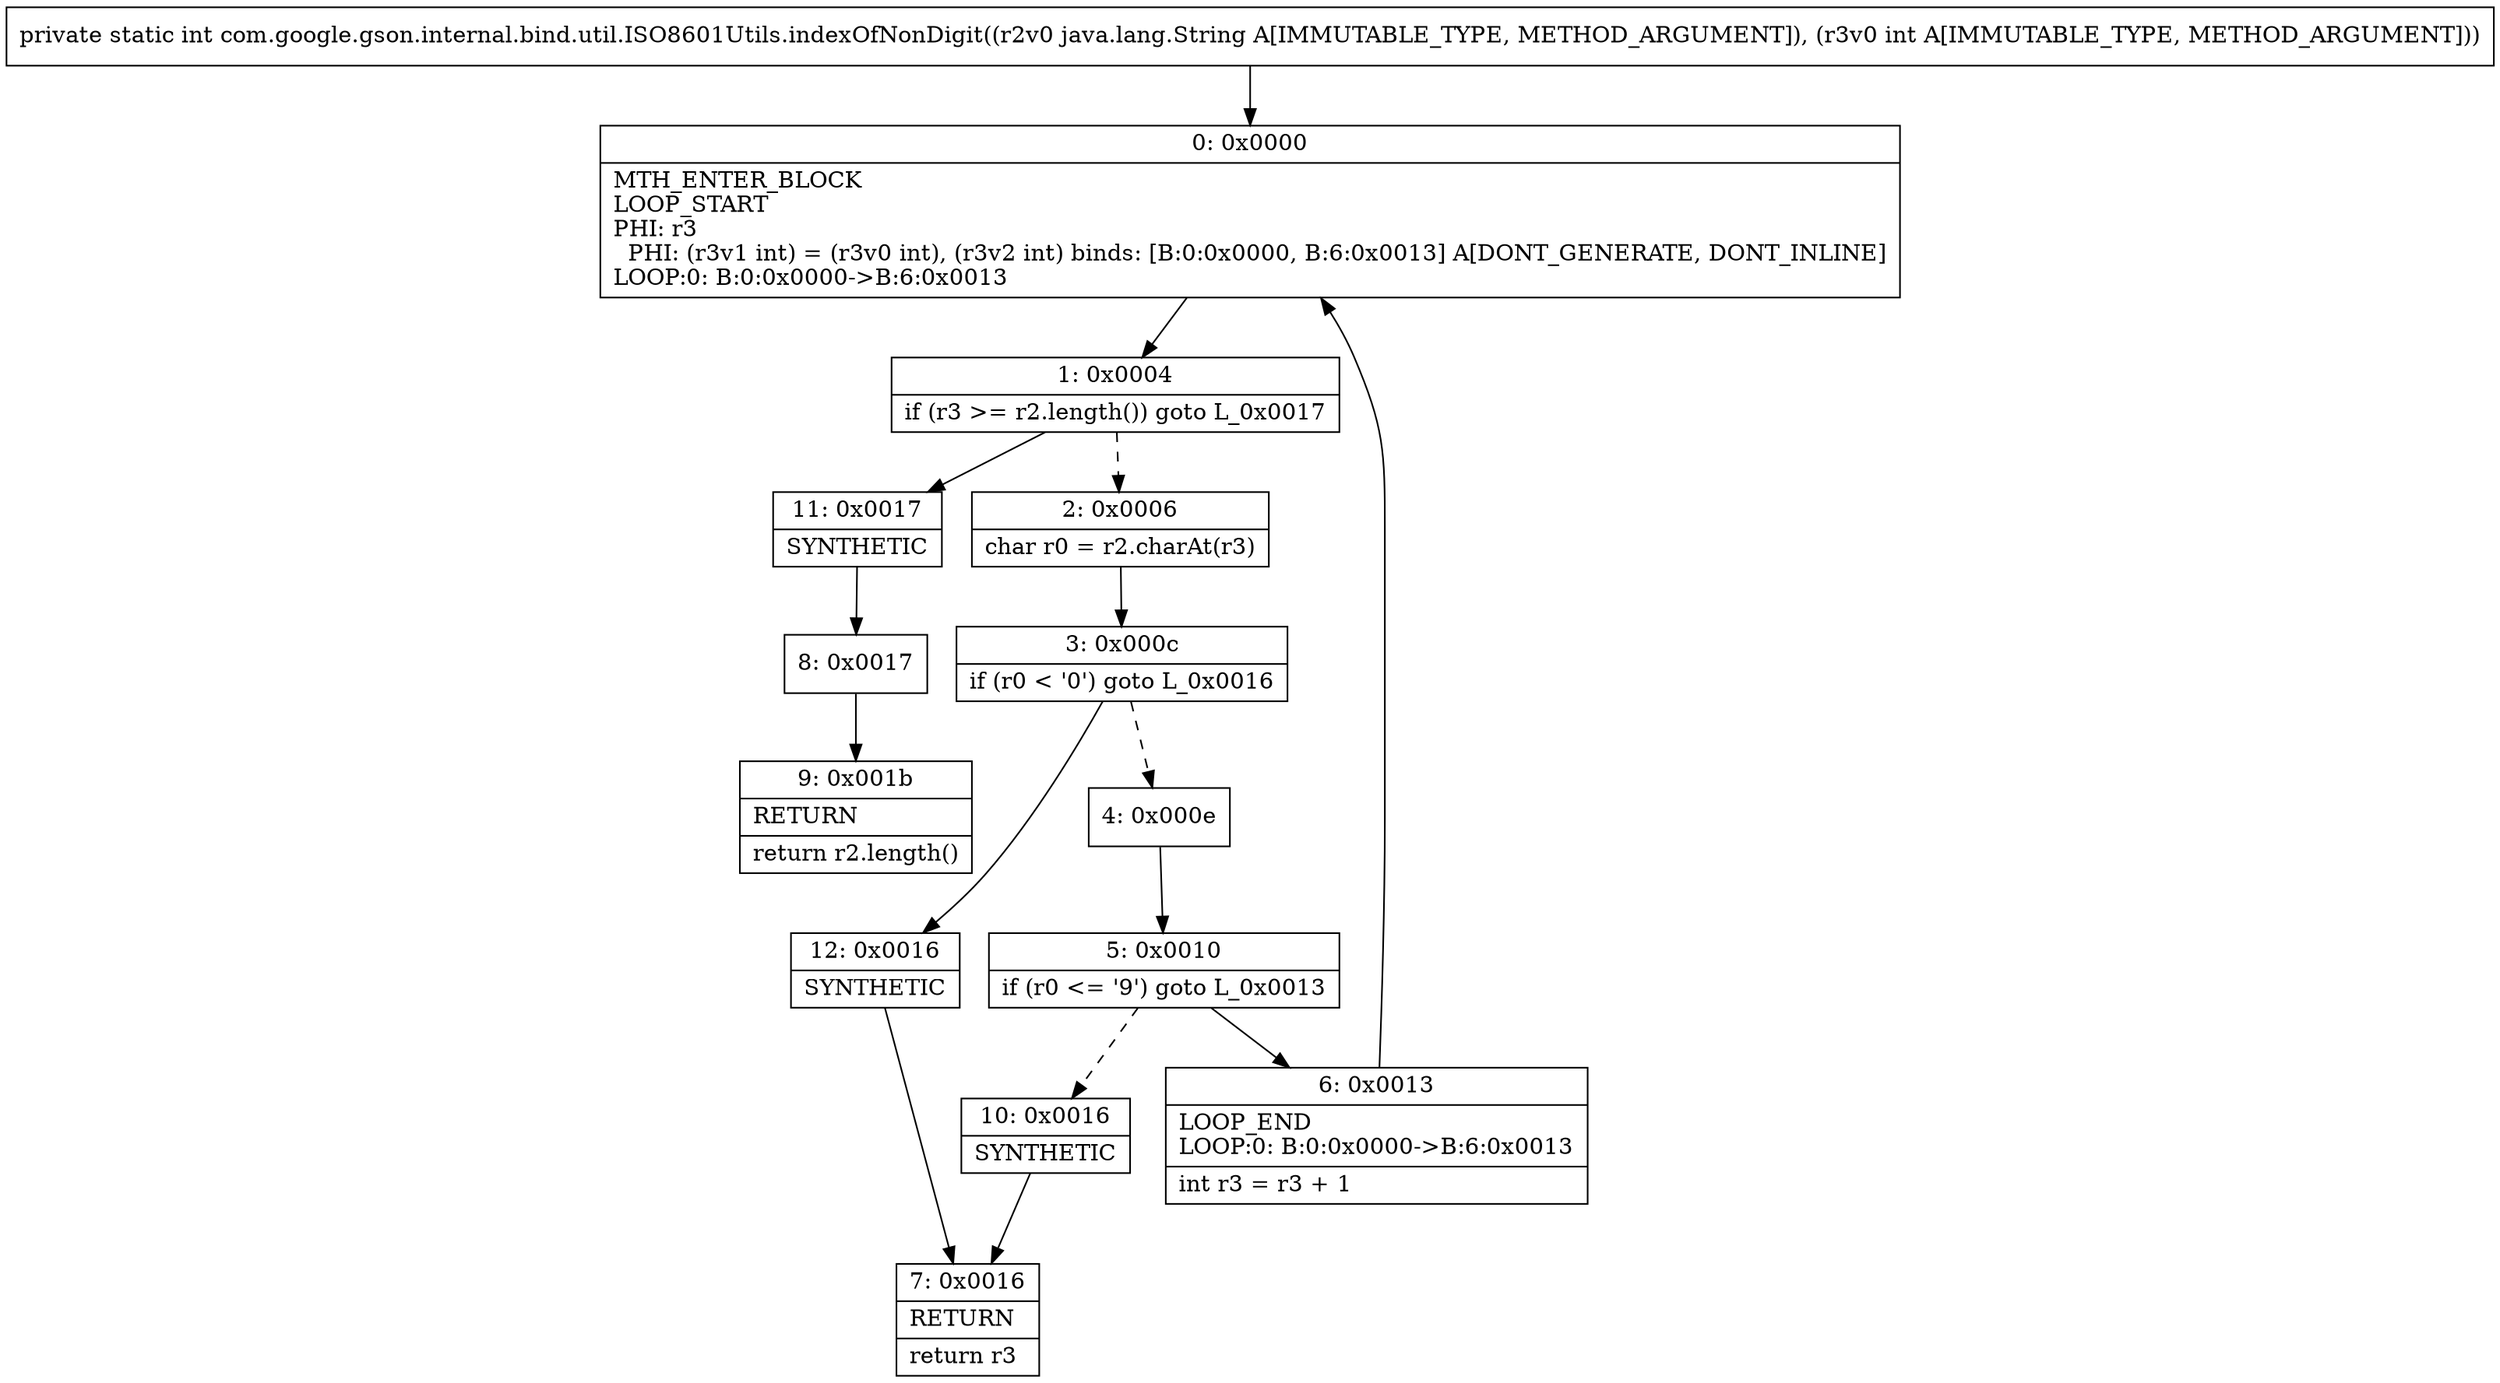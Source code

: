 digraph "CFG forcom.google.gson.internal.bind.util.ISO8601Utils.indexOfNonDigit(Ljava\/lang\/String;I)I" {
Node_0 [shape=record,label="{0\:\ 0x0000|MTH_ENTER_BLOCK\lLOOP_START\lPHI: r3 \l  PHI: (r3v1 int) = (r3v0 int), (r3v2 int) binds: [B:0:0x0000, B:6:0x0013] A[DONT_GENERATE, DONT_INLINE]\lLOOP:0: B:0:0x0000\-\>B:6:0x0013\l}"];
Node_1 [shape=record,label="{1\:\ 0x0004|if (r3 \>= r2.length()) goto L_0x0017\l}"];
Node_2 [shape=record,label="{2\:\ 0x0006|char r0 = r2.charAt(r3)\l}"];
Node_3 [shape=record,label="{3\:\ 0x000c|if (r0 \< '0') goto L_0x0016\l}"];
Node_4 [shape=record,label="{4\:\ 0x000e}"];
Node_5 [shape=record,label="{5\:\ 0x0010|if (r0 \<= '9') goto L_0x0013\l}"];
Node_6 [shape=record,label="{6\:\ 0x0013|LOOP_END\lLOOP:0: B:0:0x0000\-\>B:6:0x0013\l|int r3 = r3 + 1\l}"];
Node_7 [shape=record,label="{7\:\ 0x0016|RETURN\l|return r3\l}"];
Node_8 [shape=record,label="{8\:\ 0x0017}"];
Node_9 [shape=record,label="{9\:\ 0x001b|RETURN\l|return r2.length()\l}"];
Node_10 [shape=record,label="{10\:\ 0x0016|SYNTHETIC\l}"];
Node_11 [shape=record,label="{11\:\ 0x0017|SYNTHETIC\l}"];
Node_12 [shape=record,label="{12\:\ 0x0016|SYNTHETIC\l}"];
MethodNode[shape=record,label="{private static int com.google.gson.internal.bind.util.ISO8601Utils.indexOfNonDigit((r2v0 java.lang.String A[IMMUTABLE_TYPE, METHOD_ARGUMENT]), (r3v0 int A[IMMUTABLE_TYPE, METHOD_ARGUMENT])) }"];
MethodNode -> Node_0;
Node_0 -> Node_1;
Node_1 -> Node_2[style=dashed];
Node_1 -> Node_11;
Node_2 -> Node_3;
Node_3 -> Node_4[style=dashed];
Node_3 -> Node_12;
Node_4 -> Node_5;
Node_5 -> Node_6;
Node_5 -> Node_10[style=dashed];
Node_6 -> Node_0;
Node_8 -> Node_9;
Node_10 -> Node_7;
Node_11 -> Node_8;
Node_12 -> Node_7;
}

